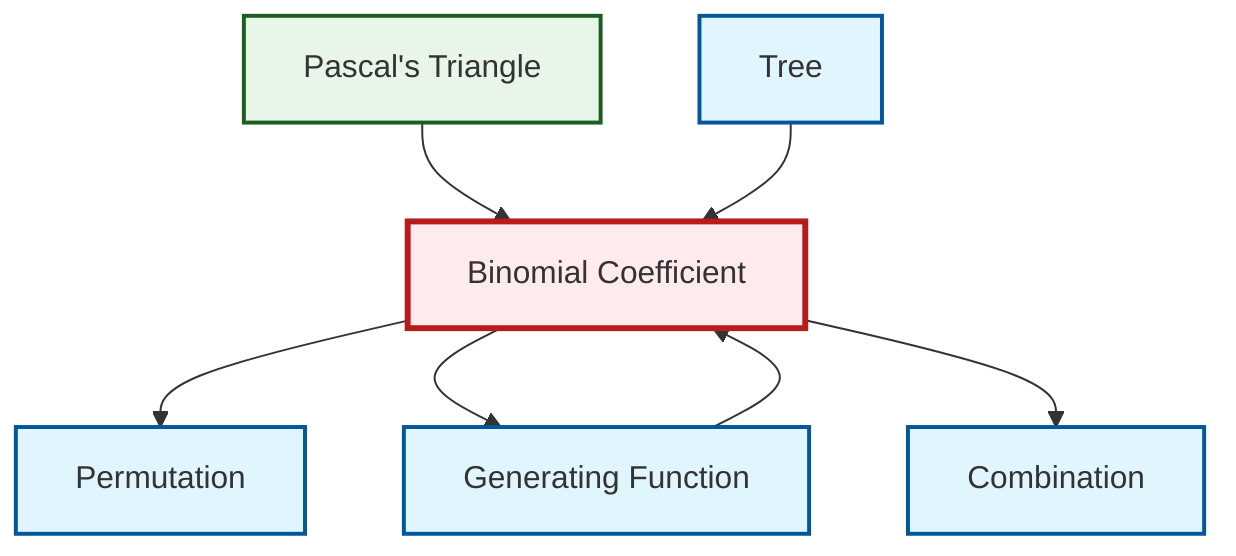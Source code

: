 graph TD
    classDef definition fill:#e1f5fe,stroke:#01579b,stroke-width:2px
    classDef theorem fill:#f3e5f5,stroke:#4a148c,stroke-width:2px
    classDef axiom fill:#fff3e0,stroke:#e65100,stroke-width:2px
    classDef example fill:#e8f5e9,stroke:#1b5e20,stroke-width:2px
    classDef current fill:#ffebee,stroke:#b71c1c,stroke-width:3px
    def-combination["Combination"]:::definition
    def-permutation["Permutation"]:::definition
    def-tree["Tree"]:::definition
    def-binomial-coefficient["Binomial Coefficient"]:::definition
    ex-pascals-triangle["Pascal's Triangle"]:::example
    def-generating-function["Generating Function"]:::definition
    def-binomial-coefficient --> def-permutation
    def-binomial-coefficient --> def-generating-function
    ex-pascals-triangle --> def-binomial-coefficient
    def-tree --> def-binomial-coefficient
    def-binomial-coefficient --> def-combination
    def-generating-function --> def-binomial-coefficient
    class def-binomial-coefficient current
